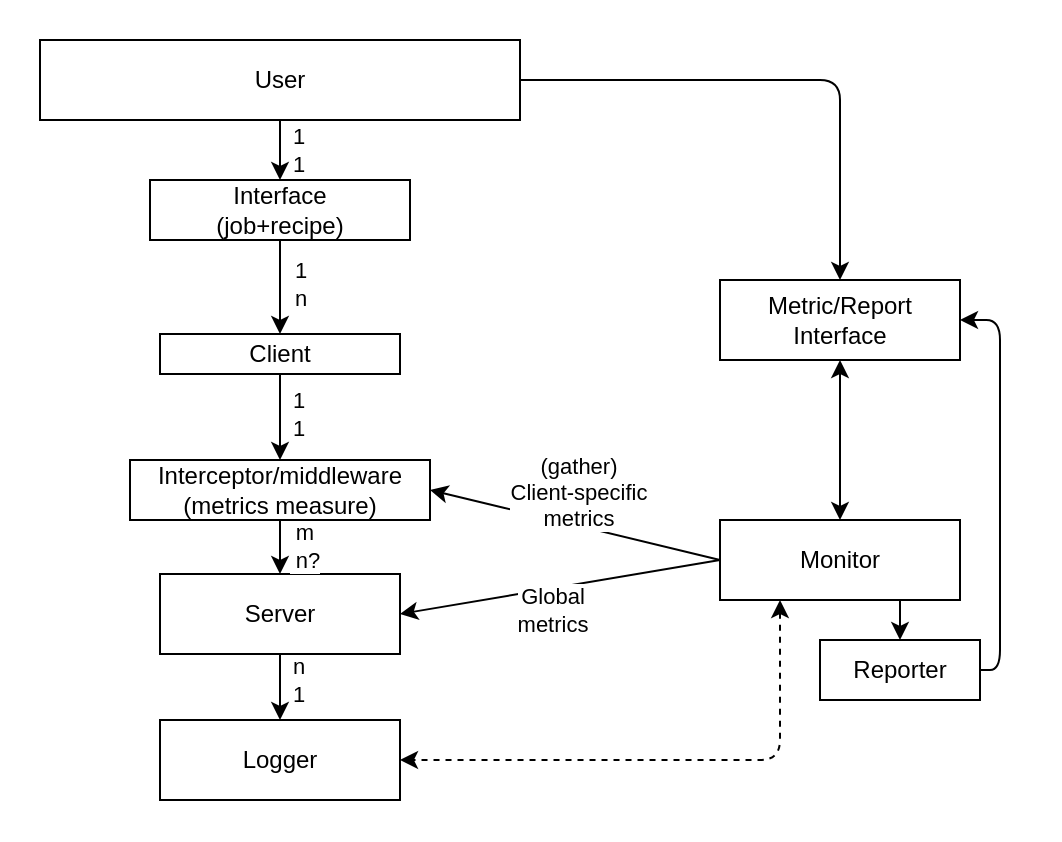 <mxfile>
    <diagram id="4YGGCCjkd_rj0mIJhz2I" name="Informal design">
        <mxGraphModel dx="1092" dy="534" grid="1" gridSize="10" guides="1" tooltips="1" connect="1" arrows="1" fold="1" page="1" pageScale="1" pageWidth="850" pageHeight="1100" math="0" shadow="0">
            <root>
                <mxCell id="0"/>
                <mxCell id="1" parent="0"/>
                <mxCell id="sTL0d8i9HMnUW-u4hUIH-44" value="" style="rounded=0;whiteSpace=wrap;html=1;strokeColor=none;" vertex="1" parent="1">
                    <mxGeometry x="50" y="230" width="530" height="420" as="geometry"/>
                </mxCell>
                <mxCell id="4" value="" style="edgeStyle=none;html=1;" parent="1" source="2" target="3" edge="1">
                    <mxGeometry relative="1" as="geometry"/>
                </mxCell>
                <mxCell id="37" value="1&lt;div&gt;1&lt;/div&gt;" style="edgeLabel;html=1;align=center;verticalAlign=middle;resizable=0;points=[];" parent="4" vertex="1" connectable="0">
                    <mxGeometry x="-0.443" y="-1" relative="1" as="geometry">
                        <mxPoint x="10" y="6" as="offset"/>
                    </mxGeometry>
                </mxCell>
                <mxCell id="43" style="edgeStyle=orthogonalEdgeStyle;html=1;exitX=1;exitY=0.5;exitDx=0;exitDy=0;entryX=0.5;entryY=0;entryDx=0;entryDy=0;" parent="1" source="2" target="41" edge="1">
                    <mxGeometry relative="1" as="geometry"/>
                </mxCell>
                <mxCell id="2" value="User" style="rounded=0;whiteSpace=wrap;html=1;" parent="1" vertex="1">
                    <mxGeometry x="70" y="250" width="240" height="40" as="geometry"/>
                </mxCell>
                <mxCell id="6" value="" style="edgeStyle=none;html=1;" parent="1" source="3" target="5" edge="1">
                    <mxGeometry relative="1" as="geometry"/>
                </mxCell>
                <mxCell id="35" value="1&lt;div&gt;&lt;div&gt;n&lt;/div&gt;&lt;/div&gt;" style="edgeLabel;html=1;align=center;verticalAlign=middle;resizable=0;points=[];" parent="6" vertex="1" connectable="0">
                    <mxGeometry x="-0.093" y="-1" relative="1" as="geometry">
                        <mxPoint x="11" as="offset"/>
                    </mxGeometry>
                </mxCell>
                <mxCell id="3" value="Interface&lt;div&gt;(job+recipe)&lt;/div&gt;" style="rounded=0;whiteSpace=wrap;html=1;" parent="1" vertex="1">
                    <mxGeometry x="125" y="320" width="130" height="30" as="geometry"/>
                </mxCell>
                <mxCell id="22" value="" style="edgeStyle=none;html=1;" parent="1" source="5" target="21" edge="1">
                    <mxGeometry relative="1" as="geometry"/>
                </mxCell>
                <mxCell id="33" value="1&lt;div&gt;1&lt;/div&gt;" style="edgeLabel;html=1;align=center;verticalAlign=middle;resizable=0;points=[];" parent="22" vertex="1" connectable="0">
                    <mxGeometry x="-0.33" y="-1" relative="1" as="geometry">
                        <mxPoint x="10" y="5" as="offset"/>
                    </mxGeometry>
                </mxCell>
                <mxCell id="5" value="Client" style="rounded=0;whiteSpace=wrap;html=1;" parent="1" vertex="1">
                    <mxGeometry x="130" y="397" width="120" height="20" as="geometry"/>
                </mxCell>
                <mxCell id="12" style="edgeStyle=none;html=1;exitX=0.5;exitY=1;exitDx=0;exitDy=0;entryX=0.5;entryY=0;entryDx=0;entryDy=0;" parent="1" source="7" edge="1">
                    <mxGeometry relative="1" as="geometry">
                        <mxPoint x="190" y="590" as="targetPoint"/>
                    </mxGeometry>
                </mxCell>
                <mxCell id="38" value="n&lt;div&gt;1&lt;/div&gt;" style="edgeLabel;html=1;align=center;verticalAlign=middle;resizable=0;points=[];" parent="12" vertex="1" connectable="0">
                    <mxGeometry x="-0.247" y="-1" relative="1" as="geometry">
                        <mxPoint x="10" as="offset"/>
                    </mxGeometry>
                </mxCell>
                <mxCell id="7" value="Server" style="rounded=0;whiteSpace=wrap;html=1;" parent="1" vertex="1">
                    <mxGeometry x="130" y="517" width="120" height="40" as="geometry"/>
                </mxCell>
                <mxCell id="13" value="Logger" style="rounded=0;whiteSpace=wrap;html=1;" parent="1" vertex="1">
                    <mxGeometry x="130" y="590" width="120" height="40" as="geometry"/>
                </mxCell>
                <mxCell id="26" style="edgeStyle=none;html=1;exitX=0;exitY=0.5;exitDx=0;exitDy=0;entryX=1;entryY=0.5;entryDx=0;entryDy=0;" parent="1" source="15" target="21" edge="1">
                    <mxGeometry relative="1" as="geometry"/>
                </mxCell>
                <mxCell id="30" value="&lt;div&gt;(gather)&lt;/div&gt;Client-specific&lt;div&gt;metrics&lt;/div&gt;" style="edgeLabel;html=1;align=center;verticalAlign=middle;resizable=0;points=[];" parent="26" vertex="1" connectable="0">
                    <mxGeometry x="0.239" relative="1" as="geometry">
                        <mxPoint x="19" y="-13" as="offset"/>
                    </mxGeometry>
                </mxCell>
                <mxCell id="27" style="edgeStyle=none;html=1;exitX=0;exitY=0.5;exitDx=0;exitDy=0;entryX=1;entryY=0.5;entryDx=0;entryDy=0;" parent="1" source="15" target="7" edge="1">
                    <mxGeometry relative="1" as="geometry"/>
                </mxCell>
                <mxCell id="29" value="Global&lt;div&gt;metrics&lt;/div&gt;" style="edgeLabel;html=1;align=center;verticalAlign=middle;resizable=0;points=[];" parent="27" vertex="1" connectable="0">
                    <mxGeometry x="0.207" y="-2" relative="1" as="geometry">
                        <mxPoint x="13" y="10" as="offset"/>
                    </mxGeometry>
                </mxCell>
                <mxCell id="28" style="edgeStyle=orthogonalEdgeStyle;html=1;exitX=0.25;exitY=1;exitDx=0;exitDy=0;entryX=1;entryY=0.5;entryDx=0;entryDy=0;dashed=1;startArrow=classic;startFill=1;" parent="1" source="15" target="13" edge="1">
                    <mxGeometry relative="1" as="geometry"/>
                </mxCell>
                <mxCell id="32" style="edgeStyle=none;html=1;exitX=0.75;exitY=1;exitDx=0;exitDy=0;entryX=0.5;entryY=0;entryDx=0;entryDy=0;" parent="1" source="15" target="31" edge="1">
                    <mxGeometry relative="1" as="geometry"/>
                </mxCell>
                <mxCell id="42" value="" style="edgeStyle=none;html=1;startArrow=classic;startFill=1;" parent="1" source="15" target="41" edge="1">
                    <mxGeometry relative="1" as="geometry"/>
                </mxCell>
                <mxCell id="15" value="Monitor" style="rounded=0;whiteSpace=wrap;html=1;" parent="1" vertex="1">
                    <mxGeometry x="410" y="490" width="120" height="40" as="geometry"/>
                </mxCell>
                <mxCell id="24" style="edgeStyle=none;html=1;exitX=0.5;exitY=1;exitDx=0;exitDy=0;entryX=0.5;entryY=0;entryDx=0;entryDy=0;" parent="1" source="21" target="7" edge="1">
                    <mxGeometry relative="1" as="geometry"/>
                </mxCell>
                <mxCell id="34" value="m&lt;br&gt;&lt;div&gt;&amp;nbsp;n?&lt;/div&gt;" style="edgeLabel;html=1;align=center;verticalAlign=middle;resizable=0;points=[];" parent="24" vertex="1" connectable="0">
                    <mxGeometry x="-0.218" y="1" relative="1" as="geometry">
                        <mxPoint x="11" y="2" as="offset"/>
                    </mxGeometry>
                </mxCell>
                <mxCell id="21" value="Interceptor/middleware&lt;div&gt;(metrics measure)&lt;/div&gt;" style="rounded=0;whiteSpace=wrap;html=1;" parent="1" vertex="1">
                    <mxGeometry x="115" y="460" width="150" height="30" as="geometry"/>
                </mxCell>
                <mxCell id="44" style="edgeStyle=orthogonalEdgeStyle;html=1;exitX=1;exitY=0.5;exitDx=0;exitDy=0;entryX=1;entryY=0.5;entryDx=0;entryDy=0;" parent="1" source="31" target="41" edge="1">
                    <mxGeometry relative="1" as="geometry"/>
                </mxCell>
                <mxCell id="31" value="Reporter" style="rounded=0;whiteSpace=wrap;html=1;" parent="1" vertex="1">
                    <mxGeometry x="460" y="550" width="80" height="30" as="geometry"/>
                </mxCell>
                <mxCell id="41" value="Metric/Report&lt;div&gt;Interface&lt;/div&gt;" style="rounded=0;whiteSpace=wrap;html=1;" parent="1" vertex="1">
                    <mxGeometry x="410" y="370" width="120" height="40" as="geometry"/>
                </mxCell>
            </root>
        </mxGraphModel>
    </diagram>
    <diagram id="AgCj4bqLNNsUjyXq4bYV" name="Sequence Diagram">
        <mxGraphModel dx="2320" dy="1135" grid="1" gridSize="10" guides="1" tooltips="1" connect="1" arrows="1" fold="1" page="1" pageScale="1" pageWidth="850" pageHeight="1100" math="0" shadow="0">
            <root>
                <mxCell id="0"/>
                <mxCell id="1" parent="0"/>
                <mxCell id="gID3y4UOU3TjgEdUxBEG-17" value="record_metrics()" style="html=1;verticalAlign=bottom;startArrow=oval;endArrow=block;startSize=8;curved=0;rounded=0;entryX=0;entryY=0;entryDx=0;entryDy=5;startFill=1;" parent="1" source="gID3y4UOU3TjgEdUxBEG-10" target="gID3y4UOU3TjgEdUxBEG-16" edge="1">
                    <mxGeometry relative="1" as="geometry">
                        <mxPoint x="745" y="365" as="sourcePoint"/>
                    </mxGeometry>
                </mxCell>
                <mxCell id="QACMfqMTEH0TacGouGob-2" value="log_results()" style="html=1;verticalAlign=bottom;startArrow=oval;endArrow=block;startSize=8;curved=0;rounded=0;entryX=0;entryY=0;entryDx=0;entryDy=5;" parent="1" source="gID3y4UOU3TjgEdUxBEG-10" target="QACMfqMTEH0TacGouGob-1" edge="1">
                    <mxGeometry relative="1" as="geometry">
                        <mxPoint x="1035" y="425" as="sourcePoint"/>
                    </mxGeometry>
                </mxCell>
                <mxCell id="SntYqHcRn3W31qhHBvMw-5" value="Server" style="shape=umlLifeline;perimeter=lifelinePerimeter;whiteSpace=wrap;html=1;container=1;dropTarget=0;collapsible=0;recursiveResize=0;outlineConnect=0;portConstraint=eastwest;newEdgeStyle={&quot;curved&quot;:0,&quot;rounded&quot;:0};" parent="1" vertex="1">
                    <mxGeometry x="610" y="40" width="100" height="840" as="geometry"/>
                </mxCell>
                <mxCell id="gID3y4UOU3TjgEdUxBEG-10" value="" style="html=1;points=[[0,0,0,0,5],[0,1,0,0,-5],[1,0,0,0,5],[1,1,0,0,-5]];perimeter=orthogonalPerimeter;outlineConnect=0;targetShapes=umlLifeline;portConstraint=eastwest;newEdgeStyle={&quot;curved&quot;:0,&quot;rounded&quot;:0};" parent="SntYqHcRn3W31qhHBvMw-5" vertex="1">
                    <mxGeometry x="45" y="320" width="10" height="80" as="geometry"/>
                </mxCell>
                <mxCell id="SntYqHcRn3W31qhHBvMw-6" value="Monitor" style="shape=umlLifeline;perimeter=lifelinePerimeter;whiteSpace=wrap;html=1;container=1;dropTarget=0;collapsible=0;recursiveResize=0;outlineConnect=0;portConstraint=eastwest;newEdgeStyle={&quot;curved&quot;:0,&quot;rounded&quot;:0};" parent="1" vertex="1">
                    <mxGeometry x="770" y="40" width="100" height="840" as="geometry"/>
                </mxCell>
                <mxCell id="UPuRtqJBb26U9iPMFfl2-5" value="" style="html=1;points=[[0,0,0,0,5],[0,1,0,0,-5],[1,0,0,0,5],[1,1,0,0,-5]];perimeter=orthogonalPerimeter;outlineConnect=0;targetShapes=umlLifeline;portConstraint=eastwest;newEdgeStyle={&quot;curved&quot;:0,&quot;rounded&quot;:0};" parent="SntYqHcRn3W31qhHBvMw-6" vertex="1">
                    <mxGeometry x="50" y="655" width="10" height="80" as="geometry"/>
                </mxCell>
                <mxCell id="gID3y4UOU3TjgEdUxBEG-13" value="" style="html=1;points=[[0,0,0,0,5],[0,1,0,0,-5],[1,0,0,0,5],[1,1,0,0,-5]];perimeter=orthogonalPerimeter;outlineConnect=0;targetShapes=umlLifeline;portConstraint=eastwest;newEdgeStyle={&quot;curved&quot;:0,&quot;rounded&quot;:0};" parent="SntYqHcRn3W31qhHBvMw-6" vertex="1">
                    <mxGeometry x="45" y="420" width="10" height="20" as="geometry"/>
                </mxCell>
                <mxCell id="gID3y4UOU3TjgEdUxBEG-14" value="record_metrics()" style="html=1;verticalAlign=bottom;endArrow=block;curved=0;rounded=0;entryX=0;entryY=0;entryDx=0;entryDy=5;startArrow=oval;startFill=1;" parent="SntYqHcRn3W31qhHBvMw-6" target="gID3y4UOU3TjgEdUxBEG-13" edge="1">
                    <mxGeometry relative="1" as="geometry">
                        <mxPoint x="-255" y="425" as="sourcePoint"/>
                    </mxGeometry>
                </mxCell>
                <mxCell id="gID3y4UOU3TjgEdUxBEG-16" value="" style="html=1;points=[[0,0,0,0,5],[0,1,0,0,-5],[1,0,0,0,5],[1,1,0,0,-5]];perimeter=orthogonalPerimeter;outlineConnect=0;targetShapes=umlLifeline;portConstraint=eastwest;newEdgeStyle={&quot;curved&quot;:0,&quot;rounded&quot;:0};" parent="1" vertex="1">
                    <mxGeometry x="815" y="400" width="10" height="80" as="geometry"/>
                </mxCell>
                <mxCell id="SntYqHcRn3W31qhHBvMw-1" value="" style="shape=umlLifeline;perimeter=lifelinePerimeter;whiteSpace=wrap;html=1;container=1;dropTarget=0;collapsible=0;recursiveResize=0;outlineConnect=0;portConstraint=eastwest;newEdgeStyle={&quot;curved&quot;:0,&quot;rounded&quot;:0};participant=umlActor;" parent="1" vertex="1">
                    <mxGeometry x="70" y="40" width="20" height="850" as="geometry"/>
                </mxCell>
                <mxCell id="SntYqHcRn3W31qhHBvMw-2" value="Middleware Interface" style="shape=umlLifeline;perimeter=lifelinePerimeter;whiteSpace=wrap;html=1;container=1;dropTarget=0;collapsible=0;recursiveResize=0;outlineConnect=0;portConstraint=eastwest;newEdgeStyle={&quot;curved&quot;:0,&quot;rounded&quot;:0};" parent="1" vertex="1">
                    <mxGeometry x="150" y="40" width="100" height="840" as="geometry"/>
                </mxCell>
                <mxCell id="a_ykDypLVWLB1qEbtPnj-1" value="" style="html=1;points=[[0,0,0,0,5],[0,1,0,0,-5],[1,0,0,0,5],[1,1,0,0,-5]];perimeter=orthogonalPerimeter;outlineConnect=0;targetShapes=umlLifeline;portConstraint=eastwest;newEdgeStyle={&quot;curved&quot;:0,&quot;rounded&quot;:0};" parent="SntYqHcRn3W31qhHBvMw-2" vertex="1">
                    <mxGeometry x="45" y="80" width="10" height="210" as="geometry"/>
                </mxCell>
                <mxCell id="SntYqHcRn3W31qhHBvMw-3" value="Client" style="shape=umlLifeline;perimeter=lifelinePerimeter;whiteSpace=wrap;html=1;container=1;dropTarget=0;collapsible=0;recursiveResize=0;outlineConnect=0;portConstraint=eastwest;newEdgeStyle={&quot;curved&quot;:0,&quot;rounded&quot;:0};" parent="1" vertex="1">
                    <mxGeometry x="310" y="40" width="100" height="840" as="geometry"/>
                </mxCell>
                <mxCell id="gID3y4UOU3TjgEdUxBEG-1" value="" style="html=1;points=[[0,0,0,0,5],[0,1,0,0,-5],[1,0,0,0,5],[1,1,0,0,-5]];perimeter=orthogonalPerimeter;outlineConnect=0;targetShapes=umlLifeline;portConstraint=eastwest;newEdgeStyle={&quot;curved&quot;:0,&quot;rounded&quot;:0};" parent="SntYqHcRn3W31qhHBvMw-3" vertex="1">
                    <mxGeometry x="45" y="160" width="10" height="50" as="geometry"/>
                </mxCell>
                <mxCell id="SntYqHcRn3W31qhHBvMw-4" value="Interceptor" style="shape=umlLifeline;perimeter=lifelinePerimeter;whiteSpace=wrap;html=1;container=1;dropTarget=0;collapsible=0;recursiveResize=0;outlineConnect=0;portConstraint=eastwest;newEdgeStyle={&quot;curved&quot;:0,&quot;rounded&quot;:0};" parent="1" vertex="1">
                    <mxGeometry x="460" y="40" width="100" height="840" as="geometry"/>
                </mxCell>
                <mxCell id="SntYqHcRn3W31qhHBvMw-8" value="" style="endArrow=none;html=1;" parent="1" edge="1">
                    <mxGeometry width="50" height="50" relative="1" as="geometry">
                        <mxPoint x="280" y="890" as="sourcePoint"/>
                        <mxPoint x="280" y="20" as="targetPoint"/>
                    </mxGeometry>
                </mxCell>
                <mxCell id="SntYqHcRn3W31qhHBvMw-9" value="frontend" style="text;html=1;align=center;verticalAlign=middle;resizable=0;points=[];autosize=1;strokeColor=none;fillColor=none;" parent="1" vertex="1">
                    <mxGeometry x="214" width="70" height="30" as="geometry"/>
                </mxCell>
                <mxCell id="SntYqHcRn3W31qhHBvMw-10" value="backend" style="text;html=1;align=center;verticalAlign=middle;resizable=0;points=[];autosize=1;strokeColor=none;fillColor=none;" parent="1" vertex="1">
                    <mxGeometry x="279" width="70" height="30" as="geometry"/>
                </mxCell>
                <mxCell id="SntYqHcRn3W31qhHBvMw-11" value="Reporter" style="shape=umlLifeline;perimeter=lifelinePerimeter;whiteSpace=wrap;html=1;container=1;dropTarget=0;collapsible=0;recursiveResize=0;outlineConnect=0;portConstraint=eastwest;newEdgeStyle={&quot;curved&quot;:0,&quot;rounded&quot;:0};" parent="1" vertex="1">
                    <mxGeometry x="920" y="40" width="100" height="850" as="geometry"/>
                </mxCell>
                <mxCell id="UPuRtqJBb26U9iPMFfl2-2" value="" style="html=1;points=[[0,0,0,0,5],[0,1,0,0,-5],[1,0,0,0,5],[1,1,0,0,-5]];perimeter=orthogonalPerimeter;outlineConnect=0;targetShapes=umlLifeline;portConstraint=eastwest;newEdgeStyle={&quot;curved&quot;:0,&quot;rounded&quot;:0};" parent="SntYqHcRn3W31qhHBvMw-11" vertex="1">
                    <mxGeometry x="45" y="630" width="10" height="130" as="geometry"/>
                </mxCell>
                <mxCell id="SntYqHcRn3W31qhHBvMw-12" value="Logger" style="shape=umlLifeline;perimeter=lifelinePerimeter;whiteSpace=wrap;html=1;container=1;dropTarget=0;collapsible=0;recursiveResize=0;outlineConnect=0;portConstraint=eastwest;newEdgeStyle={&quot;curved&quot;:0,&quot;rounded&quot;:0};" parent="1" vertex="1">
                    <mxGeometry x="1060" y="40" width="100" height="860" as="geometry"/>
                </mxCell>
                <mxCell id="UPuRtqJBb26U9iPMFfl2-8" value="" style="html=1;points=[[0,0,0,0,5],[0,1,0,0,-5],[1,0,0,0,5],[1,1,0,0,-5]];perimeter=orthogonalPerimeter;outlineConnect=0;targetShapes=umlLifeline;portConstraint=eastwest;newEdgeStyle={&quot;curved&quot;:0,&quot;rounded&quot;:0};" parent="SntYqHcRn3W31qhHBvMw-12" vertex="1">
                    <mxGeometry x="45" y="778" width="10" height="52" as="geometry"/>
                </mxCell>
                <mxCell id="a_ykDypLVWLB1qEbtPnj-2" value="start_recipe()" style="html=1;verticalAlign=bottom;endArrow=block;curved=0;rounded=0;entryX=0;entryY=0;entryDx=0;entryDy=5;" parent="1" source="SntYqHcRn3W31qhHBvMw-1" target="a_ykDypLVWLB1qEbtPnj-1" edge="1">
                    <mxGeometry relative="1" as="geometry">
                        <mxPoint x="125" y="125" as="sourcePoint"/>
                    </mxGeometry>
                </mxCell>
                <mxCell id="a_ykDypLVWLB1qEbtPnj-3" value="success_start" style="html=1;verticalAlign=bottom;endArrow=open;dashed=1;endSize=8;curved=0;rounded=0;exitX=0;exitY=1;exitDx=0;exitDy=-5;" parent="1" source="a_ykDypLVWLB1qEbtPnj-1" target="SntYqHcRn3W31qhHBvMw-1" edge="1">
                    <mxGeometry relative="1" as="geometry">
                        <mxPoint x="125" y="195" as="targetPoint"/>
                    </mxGeometry>
                </mxCell>
                <mxCell id="gID3y4UOU3TjgEdUxBEG-2" value="setup()" style="html=1;verticalAlign=bottom;endArrow=block;curved=0;rounded=0;entryX=0;entryY=0;entryDx=0;entryDy=5;" parent="1" source="a_ykDypLVWLB1qEbtPnj-1" target="gID3y4UOU3TjgEdUxBEG-1" edge="1">
                    <mxGeometry relative="1" as="geometry">
                        <mxPoint x="285" y="175" as="sourcePoint"/>
                    </mxGeometry>
                </mxCell>
                <mxCell id="gID3y4UOU3TjgEdUxBEG-3" value="" style="html=1;verticalAlign=bottom;endArrow=open;dashed=1;endSize=8;curved=0;rounded=0;exitX=0;exitY=1;exitDx=0;exitDy=-5;" parent="1" source="gID3y4UOU3TjgEdUxBEG-1" target="a_ykDypLVWLB1qEbtPnj-1" edge="1">
                    <mxGeometry relative="1" as="geometry">
                        <mxPoint x="210" y="245" as="targetPoint"/>
                    </mxGeometry>
                </mxCell>
                <mxCell id="gID3y4UOU3TjgEdUxBEG-4" value="Loop(n)" style="shape=umlFrame;whiteSpace=wrap;html=1;pointerEvents=0;" parent="1" vertex="1">
                    <mxGeometry x="110" y="160" width="280" height="110" as="geometry"/>
                </mxCell>
                <mxCell id="UPuRtqJBb26U9iPMFfl2-3" value="retrieve_report(ID)" style="html=1;verticalAlign=bottom;endArrow=block;curved=0;rounded=0;entryX=0;entryY=0;entryDx=0;entryDy=5;" parent="1" source="SntYqHcRn3W31qhHBvMw-1" target="UPuRtqJBb26U9iPMFfl2-2" edge="1">
                    <mxGeometry relative="1" as="geometry">
                        <mxPoint x="1030" y="675" as="sourcePoint"/>
                    </mxGeometry>
                </mxCell>
                <mxCell id="UPuRtqJBb26U9iPMFfl2-4" value="return_report" style="html=1;verticalAlign=bottom;endArrow=open;dashed=1;endSize=8;curved=0;rounded=0;exitX=0;exitY=1;exitDx=0;exitDy=-5;" parent="1" source="UPuRtqJBb26U9iPMFfl2-2" target="SntYqHcRn3W31qhHBvMw-1" edge="1">
                    <mxGeometry relative="1" as="geometry">
                        <mxPoint x="1030" y="745" as="targetPoint"/>
                    </mxGeometry>
                </mxCell>
                <mxCell id="gID3y4UOU3TjgEdUxBEG-5" value="Loop(n)" style="shape=umlFrame;whiteSpace=wrap;html=1;pointerEvents=0;" parent="1" vertex="1">
                    <mxGeometry x="290" y="310" width="860" height="210" as="geometry"/>
                </mxCell>
                <mxCell id="gID3y4UOU3TjgEdUxBEG-7" value="send_request()" style="html=1;verticalAlign=bottom;endArrow=block;curved=0;rounded=0;entryX=0;entryY=0;entryDx=0;entryDy=5;exitX=1;exitY=0;exitDx=0;exitDy=5;exitPerimeter=0;" parent="1" source="gID3y4UOU3TjgEdUxBEG-9" target="gID3y4UOU3TjgEdUxBEG-6" edge="1">
                    <mxGeometry relative="1" as="geometry">
                        <mxPoint x="440" y="345" as="sourcePoint"/>
                    </mxGeometry>
                </mxCell>
                <mxCell id="gID3y4UOU3TjgEdUxBEG-8" value="results" style="html=1;verticalAlign=bottom;endArrow=open;dashed=1;endSize=8;curved=0;rounded=0;exitX=0;exitY=1;exitDx=0;exitDy=-5;" parent="1" source="gID3y4UOU3TjgEdUxBEG-6" target="gID3y4UOU3TjgEdUxBEG-9" edge="1">
                    <mxGeometry relative="1" as="geometry">
                        <mxPoint x="435" y="415" as="targetPoint"/>
                    </mxGeometry>
                </mxCell>
                <mxCell id="gID3y4UOU3TjgEdUxBEG-9" value="" style="html=1;points=[[0,0,0,0,5],[0,1,0,0,-5],[1,0,0,0,5],[1,1,0,0,-5]];perimeter=orthogonalPerimeter;outlineConnect=0;targetShapes=umlLifeline;portConstraint=eastwest;newEdgeStyle={&quot;curved&quot;:0,&quot;rounded&quot;:0};" parent="1" vertex="1">
                    <mxGeometry x="355" y="330" width="10" height="170" as="geometry"/>
                </mxCell>
                <mxCell id="UPuRtqJBb26U9iPMFfl2-6" value="get_data(ID)" style="html=1;verticalAlign=bottom;endArrow=block;curved=0;rounded=0;entryX=1;entryY=0;entryDx=0;entryDy=5;endSize=6;startSize=6;" parent="1" edge="1">
                    <mxGeometry relative="1" as="geometry">
                        <mxPoint x="964" y="700" as="sourcePoint"/>
                        <mxPoint x="831" y="700" as="targetPoint"/>
                    </mxGeometry>
                </mxCell>
                <mxCell id="UPuRtqJBb26U9iPMFfl2-7" value="raw_data" style="html=1;verticalAlign=bottom;endArrow=open;dashed=1;endSize=8;curved=0;rounded=0;exitX=1;exitY=1;exitDx=0;exitDy=-5;" parent="1" source="UPuRtqJBb26U9iPMFfl2-5" target="UPuRtqJBb26U9iPMFfl2-2" edge="1">
                    <mxGeometry relative="1" as="geometry">
                        <mxPoint x="960" y="770" as="targetPoint"/>
                    </mxGeometry>
                </mxCell>
                <mxCell id="gID3y4UOU3TjgEdUxBEG-11" value="forward_request()" style="html=1;verticalAlign=bottom;endArrow=block;curved=0;rounded=0;entryX=0;entryY=0;entryDx=0;entryDy=5;" parent="1" source="gID3y4UOU3TjgEdUxBEG-6" target="gID3y4UOU3TjgEdUxBEG-10" edge="1">
                    <mxGeometry relative="1" as="geometry">
                        <mxPoint x="585" y="365" as="sourcePoint"/>
                    </mxGeometry>
                </mxCell>
                <mxCell id="gID3y4UOU3TjgEdUxBEG-12" value="results" style="html=1;verticalAlign=bottom;endArrow=open;dashed=1;endSize=8;curved=0;rounded=0;exitX=0;exitY=1;exitDx=0;exitDy=-5;" parent="1" source="gID3y4UOU3TjgEdUxBEG-10" target="gID3y4UOU3TjgEdUxBEG-6" edge="1">
                    <mxGeometry relative="1" as="geometry">
                        <mxPoint x="585" y="435" as="targetPoint"/>
                    </mxGeometry>
                </mxCell>
                <mxCell id="UPuRtqJBb26U9iPMFfl2-10" value="return_logs" style="html=1;verticalAlign=bottom;endArrow=open;dashed=1;endSize=8;curved=0;rounded=0;exitX=0;exitY=1;exitDx=0;exitDy=-5;" parent="1" source="UPuRtqJBb26U9iPMFfl2-8" target="SntYqHcRn3W31qhHBvMw-1" edge="1">
                    <mxGeometry relative="1" as="geometry">
                        <mxPoint x="1035" y="893" as="targetPoint"/>
                    </mxGeometry>
                </mxCell>
                <mxCell id="UPuRtqJBb26U9iPMFfl2-9" value="retrieve_logs(ID)" style="html=1;verticalAlign=bottom;endArrow=block;curved=0;rounded=0;entryX=0;entryY=0;entryDx=0;entryDy=5;" parent="1" source="SntYqHcRn3W31qhHBvMw-1" target="UPuRtqJBb26U9iPMFfl2-8" edge="1">
                    <mxGeometry relative="1" as="geometry">
                        <mxPoint x="1035" y="823" as="sourcePoint"/>
                    </mxGeometry>
                </mxCell>
                <mxCell id="gID3y4UOU3TjgEdUxBEG-18" value="" style="html=1;points=[[0,0,0,0,5],[0,1,0,0,-5],[1,0,0,0,5],[1,1,0,0,-5]];perimeter=orthogonalPerimeter;outlineConnect=0;targetShapes=umlLifeline;portConstraint=eastwest;newEdgeStyle={&quot;curved&quot;:0,&quot;rounded&quot;:0};" parent="1" vertex="1">
                    <mxGeometry x="1105" y="330" width="10" height="20" as="geometry"/>
                </mxCell>
                <mxCell id="QACMfqMTEH0TacGouGob-1" value="" style="html=1;points=[[0,0,0,0,5],[0,1,0,0,-5],[1,0,0,0,5],[1,1,0,0,-5]];perimeter=orthogonalPerimeter;outlineConnect=0;targetShapes=umlLifeline;portConstraint=eastwest;newEdgeStyle={&quot;curved&quot;:0,&quot;rounded&quot;:0};" parent="1" vertex="1">
                    <mxGeometry x="1105" y="420" width="10" height="30" as="geometry"/>
                </mxCell>
                <mxCell id="gID3y4UOU3TjgEdUxBEG-19" value="log_request()" style="html=1;verticalAlign=bottom;startArrow=oval;endArrow=block;startSize=8;curved=0;rounded=0;entryX=0;entryY=0;entryDx=0;entryDy=5;" parent="1" source="gID3y4UOU3TjgEdUxBEG-6" target="gID3y4UOU3TjgEdUxBEG-18" edge="1">
                    <mxGeometry relative="1" as="geometry">
                        <mxPoint x="1035" y="335" as="sourcePoint"/>
                    </mxGeometry>
                </mxCell>
                <mxCell id="gID3y4UOU3TjgEdUxBEG-6" value="" style="html=1;points=[[0,0,0,0,5],[0,1,0,0,-5],[1,0,0,0,5],[1,1,0,0,-5]];perimeter=orthogonalPerimeter;outlineConnect=0;targetShapes=umlLifeline;portConstraint=eastwest;newEdgeStyle={&quot;curved&quot;:0,&quot;rounded&quot;:0};" parent="1" vertex="1">
                    <mxGeometry x="505" y="330" width="10" height="170" as="geometry"/>
                </mxCell>
            </root>
        </mxGraphModel>
    </diagram>
    <diagram id="Iv8ddeUfORLYN6_OiMKp" name="Component Diagram">
        <mxGraphModel dx="2062" dy="1009" grid="1" gridSize="10" guides="1" tooltips="1" connect="1" arrows="1" fold="1" page="1" pageScale="1" pageWidth="850" pageHeight="1100" math="0" shadow="0">
            <root>
                <mxCell id="0"/>
                <mxCell id="1" parent="0"/>
                <mxCell id="uJzu7uPg7Nh_cdAllmTb-12" style="edgeStyle=none;html=1;exitX=0.5;exitY=1;exitDx=0;exitDy=0;entryX=0.5;entryY=0;entryDx=0;entryDy=0;startArrow=classic;startFill=1;" parent="1" source="19tXDScpuu5yeuTHaLEu-1" target="uJzu7uPg7Nh_cdAllmTb-4" edge="1">
                    <mxGeometry relative="1" as="geometry"/>
                </mxCell>
                <mxCell id="19tXDScpuu5yeuTHaLEu-1" value="Metric storage" style="shape=module;align=left;spacingLeft=20;align=center;verticalAlign=top;whiteSpace=wrap;html=1;" parent="1" vertex="1">
                    <mxGeometry x="480" y="440" width="120" height="40" as="geometry"/>
                </mxCell>
                <mxCell id="19tXDScpuu5yeuTHaLEu-2" value="Monitor" style="shape=umlFrame;whiteSpace=wrap;html=1;pointerEvents=0;" parent="1" vertex="1">
                    <mxGeometry x="440" y="390" width="240" height="190" as="geometry"/>
                </mxCell>
                <mxCell id="19tXDScpuu5yeuTHaLEu-3" value="Service" style="shape=module;align=left;spacingLeft=20;align=center;verticalAlign=top;whiteSpace=wrap;html=1;" parent="1" vertex="1">
                    <mxGeometry x="215" y="490" width="100" height="50" as="geometry"/>
                </mxCell>
                <mxCell id="19tXDScpuu5yeuTHaLEu-4" value="Server" style="shape=umlFrame;whiteSpace=wrap;html=1;pointerEvents=0;" parent="1" vertex="1">
                    <mxGeometry x="140" y="380" width="220" height="200" as="geometry"/>
                </mxCell>
                <mxCell id="19tXDScpuu5yeuTHaLEu-5" value="Logger" style="shape=module;align=left;spacingLeft=20;align=center;verticalAlign=top;whiteSpace=wrap;html=1;" parent="1" vertex="1">
                    <mxGeometry x="215" y="670" width="100" height="50" as="geometry"/>
                </mxCell>
                <mxCell id="19tXDScpuu5yeuTHaLEu-6" value="Logger" style="shape=umlFrame;whiteSpace=wrap;html=1;pointerEvents=0;" parent="1" vertex="1">
                    <mxGeometry x="140" y="634" width="240" height="110" as="geometry"/>
                </mxCell>
                <mxCell id="19tXDScpuu5yeuTHaLEu-7" value="" style="rounded=0;orthogonalLoop=1;jettySize=auto;html=1;endArrow=halfCircle;endFill=0;endSize=6;strokeWidth=1;sketch=0;exitX=0.879;exitY=0.987;exitDx=0;exitDy=0;edgeStyle=orthogonalEdgeStyle;exitPerimeter=0;" parent="1" source="19tXDScpuu5yeuTHaLEu-3" target="19tXDScpuu5yeuTHaLEu-9" edge="1">
                    <mxGeometry relative="1" as="geometry">
                        <mxPoint x="350" y="609" as="sourcePoint"/>
                        <Array as="points">
                            <mxPoint x="303" y="560"/>
                            <mxPoint x="290" y="560"/>
                            <mxPoint x="290" y="609"/>
                        </Array>
                    </mxGeometry>
                </mxCell>
                <mxCell id="19tXDScpuu5yeuTHaLEu-8" value="" style="rounded=0;orthogonalLoop=1;jettySize=auto;html=1;endArrow=oval;endFill=0;sketch=0;sourcePerimeterSpacing=0;targetPerimeterSpacing=0;endSize=10;edgeStyle=orthogonalEdgeStyle;" parent="1" target="19tXDScpuu5yeuTHaLEu-9" edge="1">
                    <mxGeometry relative="1" as="geometry">
                        <mxPoint x="289" y="670" as="sourcePoint"/>
                        <Array as="points">
                            <mxPoint x="289" y="670"/>
                        </Array>
                    </mxGeometry>
                </mxCell>
                <mxCell id="19tXDScpuu5yeuTHaLEu-9" value="" style="ellipse;whiteSpace=wrap;html=1;align=center;aspect=fixed;fillColor=none;strokeColor=none;resizable=0;perimeter=centerPerimeter;rotatable=0;allowArrows=0;points=[];outlineConnect=1;" parent="1" vertex="1">
                    <mxGeometry x="285" y="604" width="10" height="10" as="geometry"/>
                </mxCell>
                <mxCell id="19tXDScpuu5yeuTHaLEu-11" value="" style="edgeStyle=none;html=1;startArrow=classic;startFill=1;" parent="1" source="19tXDScpuu5yeuTHaLEu-10" target="19tXDScpuu5yeuTHaLEu-3" edge="1">
                    <mxGeometry relative="1" as="geometry"/>
                </mxCell>
                <mxCell id="19tXDScpuu5yeuTHaLEu-10" value="Interceptor" style="shape=module;align=left;spacingLeft=20;align=center;verticalAlign=top;whiteSpace=wrap;html=1;" parent="1" vertex="1">
                    <mxGeometry x="215" y="409" width="100" height="50" as="geometry"/>
                </mxCell>
                <mxCell id="uJzu7uPg7Nh_cdAllmTb-1" value="" style="rounded=0;orthogonalLoop=1;jettySize=auto;html=1;endArrow=halfCircle;endFill=0;endSize=6;strokeWidth=1;sketch=0;exitX=0.25;exitY=1;exitDx=0;exitDy=0;edgeStyle=orthogonalEdgeStyle;" parent="1" source="19tXDScpuu5yeuTHaLEu-10" target="uJzu7uPg7Nh_cdAllmTb-3" edge="1">
                    <mxGeometry relative="1" as="geometry">
                        <mxPoint x="260" y="609" as="sourcePoint"/>
                        <Array as="points">
                            <mxPoint x="240" y="470"/>
                            <mxPoint x="190" y="470"/>
                            <mxPoint x="190" y="560"/>
                            <mxPoint x="240" y="560"/>
                        </Array>
                    </mxGeometry>
                </mxCell>
                <mxCell id="uJzu7uPg7Nh_cdAllmTb-2" value="" style="rounded=0;orthogonalLoop=1;jettySize=auto;html=1;endArrow=oval;endFill=0;sketch=0;sourcePerimeterSpacing=0;targetPerimeterSpacing=0;endSize=10;exitX=0.25;exitY=0;exitDx=0;exitDy=0;" parent="1" source="19tXDScpuu5yeuTHaLEu-5" target="uJzu7uPg7Nh_cdAllmTb-3" edge="1">
                    <mxGeometry relative="1" as="geometry">
                        <mxPoint x="220" y="609" as="sourcePoint"/>
                    </mxGeometry>
                </mxCell>
                <mxCell id="uJzu7uPg7Nh_cdAllmTb-3" value="" style="ellipse;whiteSpace=wrap;html=1;align=center;aspect=fixed;fillColor=none;strokeColor=none;resizable=0;perimeter=centerPerimeter;rotatable=0;allowArrows=0;points=[];outlineConnect=1;" parent="1" vertex="1">
                    <mxGeometry x="235" y="604" width="10" height="10" as="geometry"/>
                </mxCell>
                <mxCell id="uJzu7uPg7Nh_cdAllmTb-4" value="Reporter" style="shape=module;align=left;spacingLeft=20;align=center;verticalAlign=top;whiteSpace=wrap;html=1;" parent="1" vertex="1">
                    <mxGeometry x="480" y="510" width="120" height="40" as="geometry"/>
                </mxCell>
                <mxCell id="uJzu7uPg7Nh_cdAllmTb-5" value="" style="rounded=0;orthogonalLoop=1;jettySize=auto;html=1;endArrow=halfCircle;endFill=0;endSize=6;strokeWidth=1;sketch=0;exitX=1;exitY=0.5;exitDx=0;exitDy=0;edgeStyle=orthogonalEdgeStyle;" parent="1" source="19tXDScpuu5yeuTHaLEu-3" target="uJzu7uPg7Nh_cdAllmTb-7" edge="1">
                    <mxGeometry relative="1" as="geometry">
                        <mxPoint x="420" y="515" as="sourcePoint"/>
                        <Array as="points">
                            <mxPoint x="340" y="515"/>
                            <mxPoint x="340" y="494"/>
                        </Array>
                    </mxGeometry>
                </mxCell>
                <mxCell id="uJzu7uPg7Nh_cdAllmTb-6" value="" style="rounded=0;orthogonalLoop=1;jettySize=auto;html=1;endArrow=oval;endFill=0;sketch=0;sourcePerimeterSpacing=0;targetPerimeterSpacing=0;endSize=10;exitX=0;exitY=0;exitDx=0;exitDy=35;exitPerimeter=0;edgeStyle=orthogonalEdgeStyle;" parent="1" source="19tXDScpuu5yeuTHaLEu-1" target="uJzu7uPg7Nh_cdAllmTb-7" edge="1">
                    <mxGeometry relative="1" as="geometry">
                        <mxPoint x="380" y="515" as="sourcePoint"/>
                        <Array as="points">
                            <mxPoint x="460" y="475"/>
                            <mxPoint x="460" y="494"/>
                        </Array>
                    </mxGeometry>
                </mxCell>
                <mxCell id="uJzu7uPg7Nh_cdAllmTb-7" value="" style="ellipse;whiteSpace=wrap;html=1;align=center;aspect=fixed;fillColor=none;strokeColor=none;resizable=0;perimeter=centerPerimeter;rotatable=0;allowArrows=0;points=[];outlineConnect=1;" parent="1" vertex="1">
                    <mxGeometry x="395" y="489" width="10" height="10" as="geometry"/>
                </mxCell>
                <mxCell id="uJzu7uPg7Nh_cdAllmTb-9" value="" style="rounded=0;orthogonalLoop=1;jettySize=auto;html=1;endArrow=halfCircle;endFill=0;endSize=6;strokeWidth=1;sketch=0;exitX=1;exitY=0.5;exitDx=0;exitDy=0;edgeStyle=orthogonalEdgeStyle;" parent="1" source="19tXDScpuu5yeuTHaLEu-10" target="uJzu7uPg7Nh_cdAllmTb-11" edge="1">
                    <mxGeometry relative="1" as="geometry">
                        <mxPoint x="425" y="445" as="sourcePoint"/>
                        <Array as="points">
                            <mxPoint x="340" y="434"/>
                            <mxPoint x="340" y="445"/>
                        </Array>
                    </mxGeometry>
                </mxCell>
                <mxCell id="uJzu7uPg7Nh_cdAllmTb-10" value="" style="rounded=0;orthogonalLoop=1;jettySize=auto;html=1;endArrow=oval;endFill=0;sketch=0;sourcePerimeterSpacing=0;targetPerimeterSpacing=0;endSize=10;exitX=0;exitY=0;exitDx=0;exitDy=15;exitPerimeter=0;edgeStyle=orthogonalEdgeStyle;" parent="1" source="19tXDScpuu5yeuTHaLEu-1" target="uJzu7uPg7Nh_cdAllmTb-11" edge="1">
                    <mxGeometry relative="1" as="geometry">
                        <mxPoint x="385" y="445" as="sourcePoint"/>
                        <Array as="points">
                            <mxPoint x="460" y="455"/>
                            <mxPoint x="460" y="445"/>
                        </Array>
                    </mxGeometry>
                </mxCell>
                <mxCell id="uJzu7uPg7Nh_cdAllmTb-11" value="" style="ellipse;whiteSpace=wrap;html=1;align=center;aspect=fixed;fillColor=none;strokeColor=none;resizable=0;perimeter=centerPerimeter;rotatable=0;allowArrows=0;points=[];outlineConnect=1;" parent="1" vertex="1">
                    <mxGeometry x="400" y="440" width="10" height="10" as="geometry"/>
                </mxCell>
                <mxCell id="uJzu7uPg7Nh_cdAllmTb-13" value="Middleware" style="shape=umlFrame;whiteSpace=wrap;html=1;pointerEvents=0;width=70;height=30;" parent="1" vertex="1">
                    <mxGeometry x="140" y="140" width="190" height="90" as="geometry"/>
                </mxCell>
                <mxCell id="uJzu7uPg7Nh_cdAllmTb-14" value="Interface" style="shape=module;align=left;spacingLeft=20;align=center;verticalAlign=top;whiteSpace=wrap;html=1;" parent="1" vertex="1">
                    <mxGeometry x="190" y="180" width="120" height="40" as="geometry"/>
                </mxCell>
                <mxCell id="uJzu7uPg7Nh_cdAllmTb-15" value="" style="rounded=0;orthogonalLoop=1;jettySize=auto;html=1;endArrow=halfCircle;endFill=0;endSize=6;strokeWidth=1;sketch=0;exitX=0.628;exitY=1.024;exitDx=0;exitDy=0;exitPerimeter=0;" parent="1" source="uJzu7uPg7Nh_cdAllmTb-19" target="uJzu7uPg7Nh_cdAllmTb-17" edge="1">
                    <mxGeometry relative="1" as="geometry">
                        <mxPoint x="285" y="355" as="sourcePoint"/>
                    </mxGeometry>
                </mxCell>
                <mxCell id="uJzu7uPg7Nh_cdAllmTb-16" value="" style="rounded=0;orthogonalLoop=1;jettySize=auto;html=1;endArrow=oval;endFill=0;sketch=0;sourcePerimeterSpacing=0;targetPerimeterSpacing=0;endSize=10;exitX=0.5;exitY=0;exitDx=0;exitDy=0;" parent="1" source="19tXDScpuu5yeuTHaLEu-10" target="uJzu7uPg7Nh_cdAllmTb-17" edge="1">
                    <mxGeometry relative="1" as="geometry">
                        <mxPoint x="245" y="355" as="sourcePoint"/>
                    </mxGeometry>
                </mxCell>
                <mxCell id="uJzu7uPg7Nh_cdAllmTb-17" value="" style="ellipse;whiteSpace=wrap;html=1;align=center;aspect=fixed;fillColor=none;strokeColor=none;resizable=0;perimeter=centerPerimeter;rotatable=0;allowArrows=0;points=[];outlineConnect=1;" parent="1" vertex="1">
                    <mxGeometry x="260" y="360" width="10" height="10" as="geometry"/>
                </mxCell>
                <mxCell id="uJzu7uPg7Nh_cdAllmTb-18" value="Client" style="shape=umlFrame;whiteSpace=wrap;html=1;pointerEvents=0;width=70;height=30;" parent="1" vertex="1">
                    <mxGeometry x="140" y="260" width="190" height="90" as="geometry"/>
                </mxCell>
                <mxCell id="uJzu7uPg7Nh_cdAllmTb-19" value="Client" style="shape=module;align=left;spacingLeft=20;align=center;verticalAlign=top;whiteSpace=wrap;html=1;" parent="1" vertex="1">
                    <mxGeometry x="190" y="300" width="120" height="40" as="geometry"/>
                </mxCell>
                <mxCell id="uJzu7uPg7Nh_cdAllmTb-20" value="" style="rounded=0;orthogonalLoop=1;jettySize=auto;html=1;endArrow=halfCircle;endFill=0;endSize=6;strokeWidth=1;sketch=0;exitX=0.63;exitY=0.973;exitDx=0;exitDy=0;exitPerimeter=0;" parent="1" source="uJzu7uPg7Nh_cdAllmTb-14" target="uJzu7uPg7Nh_cdAllmTb-22" edge="1">
                    <mxGeometry relative="1" as="geometry">
                        <mxPoint x="285" y="245" as="sourcePoint"/>
                    </mxGeometry>
                </mxCell>
                <mxCell id="uJzu7uPg7Nh_cdAllmTb-21" value="" style="rounded=0;orthogonalLoop=1;jettySize=auto;html=1;endArrow=oval;endFill=0;sketch=0;sourcePerimeterSpacing=0;targetPerimeterSpacing=0;endSize=10;exitX=0.625;exitY=0.033;exitDx=0;exitDy=0;exitPerimeter=0;" parent="1" source="uJzu7uPg7Nh_cdAllmTb-19" target="uJzu7uPg7Nh_cdAllmTb-22" edge="1">
                    <mxGeometry relative="1" as="geometry">
                        <mxPoint x="245" y="245" as="sourcePoint"/>
                    </mxGeometry>
                </mxCell>
                <mxCell id="uJzu7uPg7Nh_cdAllmTb-22" value="" style="ellipse;whiteSpace=wrap;html=1;align=center;aspect=fixed;fillColor=none;strokeColor=none;resizable=0;perimeter=centerPerimeter;rotatable=0;allowArrows=0;points=[];outlineConnect=1;" parent="1" vertex="1">
                    <mxGeometry x="260" y="240" width="10" height="10" as="geometry"/>
                </mxCell>
                <mxCell id="uJzu7uPg7Nh_cdAllmTb-23" value="Actor" style="shape=umlActor;verticalLabelPosition=bottom;verticalAlign=top;html=1;perimeterSpacing=24;" parent="1" vertex="1">
                    <mxGeometry x="250" width="30" height="60" as="geometry"/>
                </mxCell>
                <mxCell id="uJzu7uPg7Nh_cdAllmTb-24" value="" style="rounded=0;orthogonalLoop=1;jettySize=auto;html=1;endArrow=halfCircle;endFill=0;endSize=6;strokeWidth=1;sketch=0;" parent="1" source="uJzu7uPg7Nh_cdAllmTb-23" target="uJzu7uPg7Nh_cdAllmTb-26" edge="1">
                    <mxGeometry relative="1" as="geometry">
                        <mxPoint x="285" y="125" as="sourcePoint"/>
                    </mxGeometry>
                </mxCell>
                <mxCell id="uJzu7uPg7Nh_cdAllmTb-25" value="" style="rounded=0;orthogonalLoop=1;jettySize=auto;html=1;endArrow=oval;endFill=0;sketch=0;sourcePerimeterSpacing=0;targetPerimeterSpacing=0;endSize=10;exitX=0.627;exitY=-0.011;exitDx=0;exitDy=0;exitPerimeter=0;" parent="1" source="uJzu7uPg7Nh_cdAllmTb-14" target="uJzu7uPg7Nh_cdAllmTb-26" edge="1">
                    <mxGeometry relative="1" as="geometry">
                        <mxPoint x="245" y="125" as="sourcePoint"/>
                    </mxGeometry>
                </mxCell>
                <mxCell id="uJzu7uPg7Nh_cdAllmTb-26" value="" style="ellipse;whiteSpace=wrap;html=1;align=center;aspect=fixed;fillColor=none;strokeColor=none;resizable=0;perimeter=centerPerimeter;rotatable=0;allowArrows=0;points=[];outlineConnect=1;" parent="1" vertex="1">
                    <mxGeometry x="260" y="120" width="10" height="10" as="geometry"/>
                </mxCell>
                <mxCell id="uJzu7uPg7Nh_cdAllmTb-27" value="" style="rounded=0;orthogonalLoop=1;jettySize=auto;html=1;endArrow=halfCircle;endFill=0;endSize=6;strokeWidth=1;sketch=0;exitX=1;exitY=1;exitDx=0;exitDy=0;exitPerimeter=0;elbow=vertical;" parent="1" source="uJzu7uPg7Nh_cdAllmTb-23" target="uJzu7uPg7Nh_cdAllmTb-29" edge="1">
                    <mxGeometry relative="1" as="geometry">
                        <mxPoint x="650" y="346" as="sourcePoint"/>
                        <Array as="points">
                            <mxPoint x="630" y="250"/>
                        </Array>
                    </mxGeometry>
                </mxCell>
                <mxCell id="uJzu7uPg7Nh_cdAllmTb-28" value="" style="rounded=0;orthogonalLoop=1;jettySize=auto;html=1;endArrow=oval;endFill=0;sketch=0;sourcePerimeterSpacing=0;targetPerimeterSpacing=0;endSize=10;exitX=1;exitY=0.5;exitDx=0;exitDy=0;edgeStyle=orthogonalEdgeStyle;" parent="1" source="uJzu7uPg7Nh_cdAllmTb-4" target="uJzu7uPg7Nh_cdAllmTb-29" edge="1">
                    <mxGeometry relative="1" as="geometry">
                        <mxPoint x="610" y="346" as="sourcePoint"/>
                    </mxGeometry>
                </mxCell>
                <mxCell id="uJzu7uPg7Nh_cdAllmTb-29" value="" style="ellipse;whiteSpace=wrap;html=1;align=center;aspect=fixed;fillColor=none;strokeColor=none;resizable=0;perimeter=centerPerimeter;rotatable=0;allowArrows=0;points=[];outlineConnect=1;" parent="1" vertex="1">
                    <mxGeometry x="625" y="341" width="10" height="10" as="geometry"/>
                </mxCell>
                <mxCell id="uJzu7uPg7Nh_cdAllmTb-30" value="" style="rounded=0;orthogonalLoop=1;jettySize=auto;html=1;endArrow=halfCircle;endFill=0;endSize=6;strokeWidth=1;sketch=0;strokeColor=default;align=center;verticalAlign=middle;fontFamily=Helvetica;fontSize=11;fontColor=default;labelBackgroundColor=default;sourcePerimeterSpacing=0;targetPerimeterSpacing=0;exitX=0;exitY=1;exitDx=0;exitDy=0;exitPerimeter=0;" parent="1" source="uJzu7uPg7Nh_cdAllmTb-23" target="uJzu7uPg7Nh_cdAllmTb-32" edge="1">
                    <mxGeometry relative="1" as="geometry">
                        <mxPoint x="120" y="609" as="sourcePoint"/>
                        <Array as="points">
                            <mxPoint x="100" y="130"/>
                        </Array>
                    </mxGeometry>
                </mxCell>
                <mxCell id="uJzu7uPg7Nh_cdAllmTb-31" value="" style="rounded=0;orthogonalLoop=1;jettySize=auto;html=1;endArrow=oval;endFill=0;sketch=0;sourcePerimeterSpacing=0;targetPerimeterSpacing=0;endSize=10;strokeColor=default;align=center;verticalAlign=middle;fontFamily=Helvetica;fontSize=11;fontColor=default;labelBackgroundColor=default;edgeStyle=orthogonalEdgeStyle;exitX=0;exitY=0;exitDx=0;exitDy=15;exitPerimeter=0;" parent="1" source="19tXDScpuu5yeuTHaLEu-5" target="uJzu7uPg7Nh_cdAllmTb-32" edge="1">
                    <mxGeometry relative="1" as="geometry">
                        <mxPoint x="80" y="609" as="sourcePoint"/>
                    </mxGeometry>
                </mxCell>
                <mxCell id="uJzu7uPg7Nh_cdAllmTb-32" value="" style="ellipse;whiteSpace=wrap;html=1;align=center;aspect=fixed;fillColor=none;strokeColor=none;resizable=0;perimeter=centerPerimeter;rotatable=0;allowArrows=0;points=[];outlineConnect=1;fontFamily=Helvetica;fontSize=11;fontColor=default;labelBackgroundColor=default;" parent="1" vertex="1">
                    <mxGeometry x="95" y="604" width="10" height="10" as="geometry"/>
                </mxCell>
            </root>
        </mxGraphModel>
    </diagram>
</mxfile>